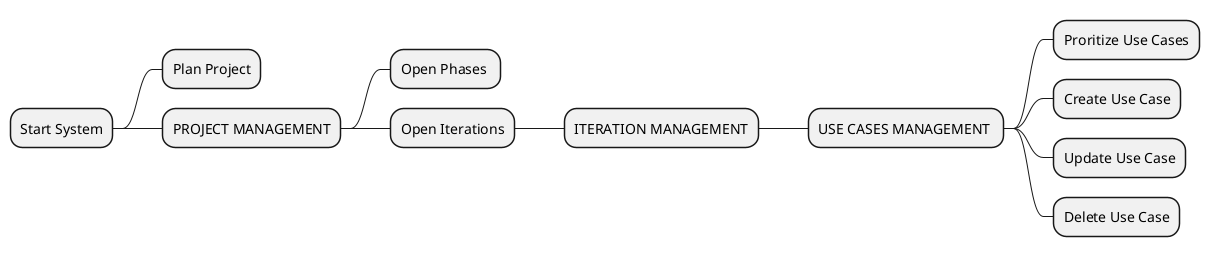 @startmindmap
* Start System
** Plan Project
** PROJECT MANAGEMENT
*** Open Phases 
*** Open Iterations
**** ITERATION MANAGEMENT
***** USE CASES MANAGEMENT 
****** Proritize Use Cases
****** Create Use Case
****** Update Use Case
****** Delete Use Case
@endmindmap